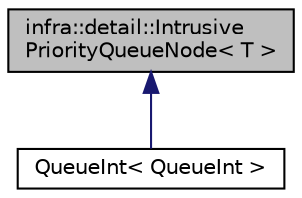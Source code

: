 digraph "infra::detail::IntrusivePriorityQueueNode&lt; T &gt;"
{
 // INTERACTIVE_SVG=YES
  edge [fontname="Helvetica",fontsize="10",labelfontname="Helvetica",labelfontsize="10"];
  node [fontname="Helvetica",fontsize="10",shape=record];
  Node0 [label="infra::detail::Intrusive\lPriorityQueueNode\< T \>",height=0.2,width=0.4,color="black", fillcolor="grey75", style="filled", fontcolor="black"];
  Node0 -> Node1 [dir="back",color="midnightblue",fontsize="10",style="solid",fontname="Helvetica"];
  Node1 [label="QueueInt\< QueueInt  \>",height=0.2,width=0.4,color="black", fillcolor="white", style="filled",URL="$d9/d74/struct_queue_int.html"];
}
